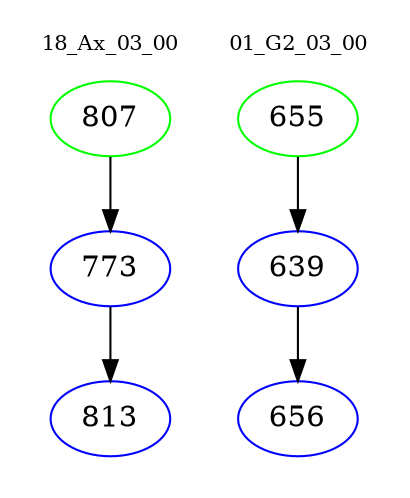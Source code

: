digraph{
subgraph cluster_0 {
color = white
label = "18_Ax_03_00";
fontsize=10;
T0_807 [label="807", color="green"]
T0_807 -> T0_773 [color="black"]
T0_773 [label="773", color="blue"]
T0_773 -> T0_813 [color="black"]
T0_813 [label="813", color="blue"]
}
subgraph cluster_1 {
color = white
label = "01_G2_03_00";
fontsize=10;
T1_655 [label="655", color="green"]
T1_655 -> T1_639 [color="black"]
T1_639 [label="639", color="blue"]
T1_639 -> T1_656 [color="black"]
T1_656 [label="656", color="blue"]
}
}
